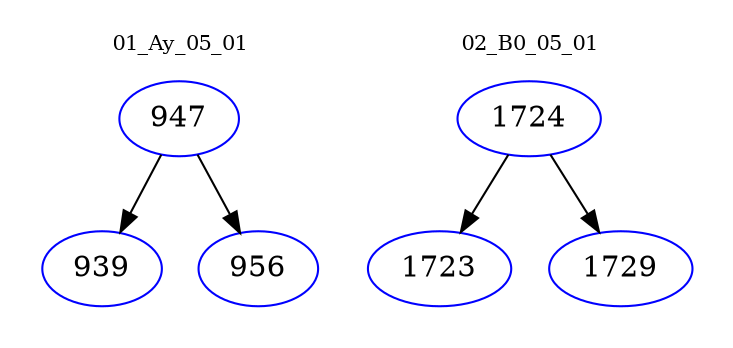 digraph{
subgraph cluster_0 {
color = white
label = "01_Ay_05_01";
fontsize=10;
T0_947 [label="947", color="blue"]
T0_947 -> T0_939 [color="black"]
T0_939 [label="939", color="blue"]
T0_947 -> T0_956 [color="black"]
T0_956 [label="956", color="blue"]
}
subgraph cluster_1 {
color = white
label = "02_B0_05_01";
fontsize=10;
T1_1724 [label="1724", color="blue"]
T1_1724 -> T1_1723 [color="black"]
T1_1723 [label="1723", color="blue"]
T1_1724 -> T1_1729 [color="black"]
T1_1729 [label="1729", color="blue"]
}
}
